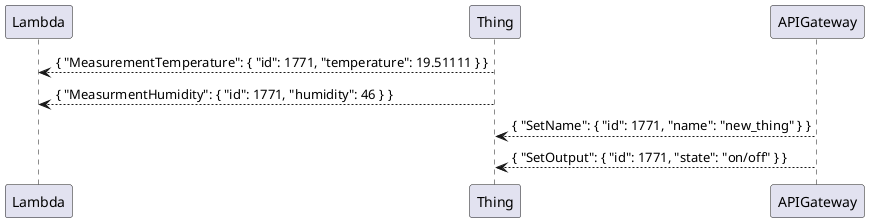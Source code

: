 @startuml thing_input

Lambda <-- Thing: { "MeasurementTemperature": { "id": 1771, "temperature": 19.51111 } }
Lambda <-- Thing: { "MeasurmentHumidity": { "id": 1771, "humidity": 46 } }

APIGateway --> Thing: { "SetName": { "id": 1771, "name": "new_thing" } }
APIGateway --> Thing: { "SetOutput": { "id": 1771, "state": "on/off" } }

@enduml
